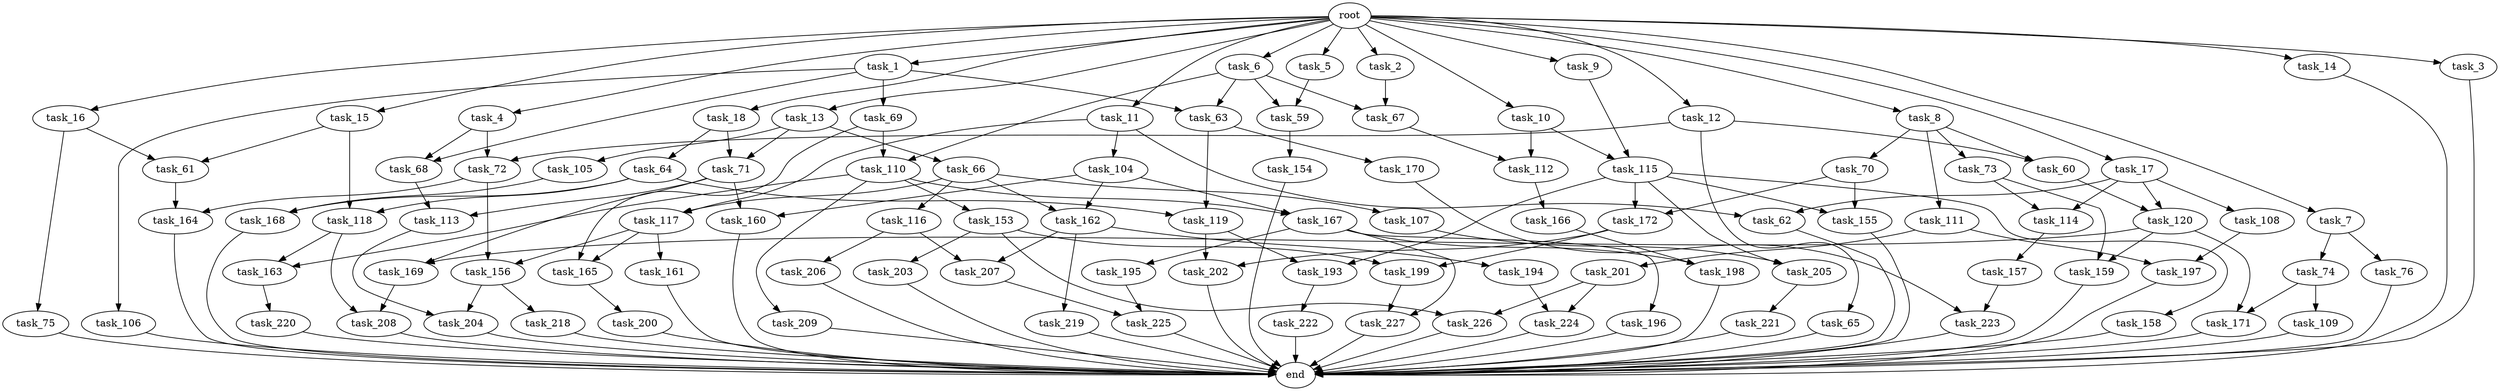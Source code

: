 digraph G {
  task_116 [size="214748364800.000000"];
  task_105 [size="34359738368.000000"];
  task_163 [size="523986010112.000000"];
  task_15 [size="1024.000000"];
  task_118 [size="970662608896.000000"];
  task_169 [size="970662608896.000000"];
  task_207 [size="1279900254208.000000"];
  task_153 [size="214748364800.000000"];
  end [size="0.000000"];
  task_7 [size="1024.000000"];
  task_104 [size="309237645312.000000"];
  task_119 [size="970662608896.000000"];
  task_220 [size="34359738368.000000"];
  task_166 [size="420906795008.000000"];
  task_75 [size="34359738368.000000"];
  task_154 [size="549755813888.000000"];
  task_106 [size="309237645312.000000"];
  task_204 [size="764504178688.000000"];
  task_117 [size="523986010112.000000"];
  task_155 [size="343597383680.000000"];
  task_9 [size="1024.000000"];
  task_196 [size="420906795008.000000"];
  task_199 [size="292057776128.000000"];
  task_112 [size="1245540515840.000000"];
  task_59 [size="730144440320.000000"];
  task_164 [size="618475290624.000000"];
  task_202 [size="386547056640.000000"];
  task_73 [size="858993459200.000000"];
  task_64 [size="77309411328.000000"];
  task_198 [size="1116691496960.000000"];
  task_65 [size="77309411328.000000"];
  task_18 [size="1024.000000"];
  task_111 [size="858993459200.000000"];
  task_159 [size="584115552256.000000"];
  task_63 [size="1005022347264.000000"];
  task_68 [size="1005022347264.000000"];
  task_115 [size="773094113280.000000"];
  task_206 [size="420906795008.000000"];
  task_160 [size="1279900254208.000000"];
  task_61 [size="584115552256.000000"];
  task_11 [size="1024.000000"];
  task_167 [size="1073741824000.000000"];
  task_1 [size="1024.000000"];
  task_157 [size="137438953472.000000"];
  task_109 [size="549755813888.000000"];
  task_201 [size="420906795008.000000"];
  task_69 [size="309237645312.000000"];
  task_225 [size="936302870528.000000"];
  task_171 [size="1099511627776.000000"];
  task_162 [size="1073741824000.000000"];
  task_156 [size="1005022347264.000000"];
  task_194 [size="858993459200.000000"];
  task_62 [size="523986010112.000000"];
  task_66 [size="34359738368.000000"];
  task_161 [size="695784701952.000000"];
  task_195 [size="420906795008.000000"];
  task_226 [size="635655159808.000000"];
  task_4 [size="1024.000000"];
  task_172 [size="343597383680.000000"];
  task_60 [size="936302870528.000000"];
  task_10 [size="1024.000000"];
  task_193 [size="343597383680.000000"];
  task_158 [size="34359738368.000000"];
  task_70 [size="858993459200.000000"];
  task_71 [size="111669149696.000000"];
  task_67 [size="1554778161152.000000"];
  task_14 [size="1024.000000"];
  task_12 [size="1024.000000"];
  task_13 [size="1024.000000"];
  task_223 [size="111669149696.000000"];
  task_108 [size="214748364800.000000"];
  task_3 [size="1024.000000"];
  task_114 [size="249108103168.000000"];
  task_5 [size="1024.000000"];
  task_203 [size="214748364800.000000"];
  task_6 [size="1024.000000"];
  task_219 [size="858993459200.000000"];
  task_168 [size="841813590016.000000"];
  task_2 [size="1024.000000"];
  task_209 [size="214748364800.000000"];
  task_221 [size="858993459200.000000"];
  task_197 [size="730144440320.000000"];
  task_107 [size="214748364800.000000"];
  task_72 [size="773094113280.000000"];
  task_74 [size="137438953472.000000"];
  task_170 [size="549755813888.000000"];
  task_227 [size="1116691496960.000000"];
  task_17 [size="1024.000000"];
  task_76 [size="137438953472.000000"];
  task_165 [size="910533066752.000000"];
  task_120 [size="292057776128.000000"];
  task_200 [size="858993459200.000000"];
  root [size="0.000000"];
  task_205 [size="249108103168.000000"];
  task_208 [size="523986010112.000000"];
  task_8 [size="1024.000000"];
  task_16 [size="1024.000000"];
  task_113 [size="635655159808.000000"];
  task_218 [size="549755813888.000000"];
  task_222 [size="420906795008.000000"];
  task_110 [size="910533066752.000000"];
  task_224 [size="841813590016.000000"];

  task_116 -> task_206 [size="411041792.000000"];
  task_116 -> task_207 [size="411041792.000000"];
  task_105 -> task_168 [size="411041792.000000"];
  task_163 -> task_220 [size="33554432.000000"];
  task_15 -> task_118 [size="536870912.000000"];
  task_15 -> task_61 [size="536870912.000000"];
  task_118 -> task_163 [size="301989888.000000"];
  task_118 -> task_208 [size="301989888.000000"];
  task_169 -> task_208 [size="209715200.000000"];
  task_207 -> task_225 [size="75497472.000000"];
  task_153 -> task_199 [size="209715200.000000"];
  task_153 -> task_203 [size="209715200.000000"];
  task_153 -> task_226 [size="209715200.000000"];
  task_7 -> task_76 [size="134217728.000000"];
  task_7 -> task_74 [size="134217728.000000"];
  task_104 -> task_160 [size="838860800.000000"];
  task_104 -> task_167 [size="838860800.000000"];
  task_104 -> task_162 [size="838860800.000000"];
  task_119 -> task_193 [size="301989888.000000"];
  task_119 -> task_202 [size="301989888.000000"];
  task_220 -> end [size="1.000000"];
  task_166 -> task_198 [size="679477248.000000"];
  task_75 -> end [size="1.000000"];
  task_154 -> end [size="1.000000"];
  task_106 -> end [size="1.000000"];
  task_204 -> end [size="1.000000"];
  task_117 -> task_156 [size="679477248.000000"];
  task_117 -> task_165 [size="679477248.000000"];
  task_117 -> task_161 [size="679477248.000000"];
  task_155 -> end [size="1.000000"];
  task_9 -> task_115 [size="75497472.000000"];
  task_196 -> end [size="1.000000"];
  task_199 -> task_227 [size="679477248.000000"];
  task_112 -> task_166 [size="411041792.000000"];
  task_59 -> task_154 [size="536870912.000000"];
  task_164 -> end [size="1.000000"];
  task_202 -> end [size="1.000000"];
  task_73 -> task_114 [size="33554432.000000"];
  task_73 -> task_159 [size="33554432.000000"];
  task_64 -> task_118 [size="411041792.000000"];
  task_64 -> task_119 [size="411041792.000000"];
  task_64 -> task_168 [size="411041792.000000"];
  task_198 -> end [size="1.000000"];
  task_65 -> end [size="1.000000"];
  task_18 -> task_64 [size="75497472.000000"];
  task_18 -> task_71 [size="75497472.000000"];
  task_111 -> task_201 [size="411041792.000000"];
  task_111 -> task_197 [size="411041792.000000"];
  task_159 -> end [size="1.000000"];
  task_63 -> task_170 [size="536870912.000000"];
  task_63 -> task_119 [size="536870912.000000"];
  task_68 -> task_113 [size="209715200.000000"];
  task_115 -> task_158 [size="33554432.000000"];
  task_115 -> task_193 [size="33554432.000000"];
  task_115 -> task_155 [size="33554432.000000"];
  task_115 -> task_172 [size="33554432.000000"];
  task_115 -> task_205 [size="33554432.000000"];
  task_206 -> end [size="1.000000"];
  task_160 -> end [size="1.000000"];
  task_61 -> task_164 [size="301989888.000000"];
  task_11 -> task_117 [size="301989888.000000"];
  task_11 -> task_62 [size="301989888.000000"];
  task_11 -> task_104 [size="301989888.000000"];
  task_167 -> task_195 [size="411041792.000000"];
  task_167 -> task_198 [size="411041792.000000"];
  task_167 -> task_196 [size="411041792.000000"];
  task_167 -> task_227 [size="411041792.000000"];
  task_1 -> task_63 [size="301989888.000000"];
  task_1 -> task_68 [size="301989888.000000"];
  task_1 -> task_106 [size="301989888.000000"];
  task_1 -> task_69 [size="301989888.000000"];
  task_157 -> task_223 [size="33554432.000000"];
  task_109 -> end [size="1.000000"];
  task_201 -> task_224 [size="411041792.000000"];
  task_201 -> task_226 [size="411041792.000000"];
  task_69 -> task_110 [size="209715200.000000"];
  task_69 -> task_165 [size="209715200.000000"];
  task_225 -> end [size="1.000000"];
  task_171 -> end [size="1.000000"];
  task_162 -> task_194 [size="838860800.000000"];
  task_162 -> task_207 [size="838860800.000000"];
  task_162 -> task_219 [size="838860800.000000"];
  task_156 -> task_204 [size="536870912.000000"];
  task_156 -> task_218 [size="536870912.000000"];
  task_194 -> task_224 [size="411041792.000000"];
  task_62 -> end [size="1.000000"];
  task_66 -> task_116 [size="209715200.000000"];
  task_66 -> task_117 [size="209715200.000000"];
  task_66 -> task_162 [size="209715200.000000"];
  task_66 -> task_107 [size="209715200.000000"];
  task_161 -> end [size="1.000000"];
  task_195 -> task_225 [size="838860800.000000"];
  task_226 -> end [size="1.000000"];
  task_4 -> task_68 [size="679477248.000000"];
  task_4 -> task_72 [size="679477248.000000"];
  task_172 -> task_199 [size="75497472.000000"];
  task_172 -> task_202 [size="75497472.000000"];
  task_60 -> task_120 [size="75497472.000000"];
  task_10 -> task_112 [size="679477248.000000"];
  task_10 -> task_115 [size="679477248.000000"];
  task_193 -> task_222 [size="411041792.000000"];
  task_158 -> end [size="1.000000"];
  task_70 -> task_155 [size="301989888.000000"];
  task_70 -> task_172 [size="301989888.000000"];
  task_71 -> task_160 [size="411041792.000000"];
  task_71 -> task_169 [size="411041792.000000"];
  task_71 -> task_113 [size="411041792.000000"];
  task_67 -> task_112 [size="536870912.000000"];
  task_14 -> end [size="1.000000"];
  task_12 -> task_65 [size="75497472.000000"];
  task_12 -> task_60 [size="75497472.000000"];
  task_12 -> task_72 [size="75497472.000000"];
  task_13 -> task_66 [size="33554432.000000"];
  task_13 -> task_105 [size="33554432.000000"];
  task_13 -> task_71 [size="33554432.000000"];
  task_223 -> end [size="1.000000"];
  task_108 -> task_197 [size="301989888.000000"];
  task_3 -> end [size="1.000000"];
  task_114 -> task_157 [size="134217728.000000"];
  task_5 -> task_59 [size="33554432.000000"];
  task_203 -> end [size="1.000000"];
  task_6 -> task_63 [size="679477248.000000"];
  task_6 -> task_110 [size="679477248.000000"];
  task_6 -> task_67 [size="679477248.000000"];
  task_6 -> task_59 [size="679477248.000000"];
  task_219 -> end [size="1.000000"];
  task_168 -> end [size="1.000000"];
  task_2 -> task_67 [size="838860800.000000"];
  task_209 -> end [size="1.000000"];
  task_221 -> end [size="1.000000"];
  task_197 -> end [size="1.000000"];
  task_107 -> task_205 [size="209715200.000000"];
  task_72 -> task_164 [size="301989888.000000"];
  task_72 -> task_156 [size="301989888.000000"];
  task_74 -> task_109 [size="536870912.000000"];
  task_74 -> task_171 [size="536870912.000000"];
  task_170 -> task_223 [size="75497472.000000"];
  task_227 -> end [size="1.000000"];
  task_17 -> task_114 [size="209715200.000000"];
  task_17 -> task_120 [size="209715200.000000"];
  task_17 -> task_108 [size="209715200.000000"];
  task_17 -> task_62 [size="209715200.000000"];
  task_76 -> end [size="1.000000"];
  task_165 -> task_200 [size="838860800.000000"];
  task_120 -> task_171 [size="536870912.000000"];
  task_120 -> task_169 [size="536870912.000000"];
  task_120 -> task_159 [size="536870912.000000"];
  task_200 -> end [size="1.000000"];
  root -> task_13 [size="1.000000"];
  root -> task_17 [size="1.000000"];
  root -> task_3 [size="1.000000"];
  root -> task_4 [size="1.000000"];
  root -> task_11 [size="1.000000"];
  root -> task_15 [size="1.000000"];
  root -> task_10 [size="1.000000"];
  root -> task_6 [size="1.000000"];
  root -> task_9 [size="1.000000"];
  root -> task_16 [size="1.000000"];
  root -> task_8 [size="1.000000"];
  root -> task_18 [size="1.000000"];
  root -> task_1 [size="1.000000"];
  root -> task_5 [size="1.000000"];
  root -> task_7 [size="1.000000"];
  root -> task_2 [size="1.000000"];
  root -> task_14 [size="1.000000"];
  root -> task_12 [size="1.000000"];
  task_205 -> task_221 [size="838860800.000000"];
  task_208 -> end [size="1.000000"];
  task_8 -> task_60 [size="838860800.000000"];
  task_8 -> task_73 [size="838860800.000000"];
  task_8 -> task_111 [size="838860800.000000"];
  task_8 -> task_70 [size="838860800.000000"];
  task_16 -> task_75 [size="33554432.000000"];
  task_16 -> task_61 [size="33554432.000000"];
  task_113 -> task_204 [size="209715200.000000"];
  task_218 -> end [size="1.000000"];
  task_222 -> end [size="1.000000"];
  task_110 -> task_153 [size="209715200.000000"];
  task_110 -> task_167 [size="209715200.000000"];
  task_110 -> task_209 [size="209715200.000000"];
  task_110 -> task_163 [size="209715200.000000"];
  task_224 -> end [size="1.000000"];
}
